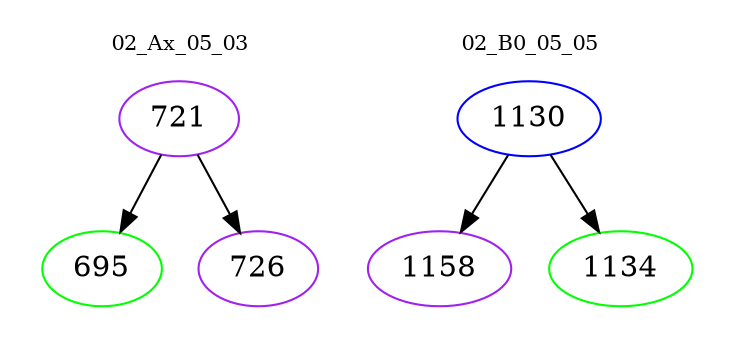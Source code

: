 digraph{
subgraph cluster_0 {
color = white
label = "02_Ax_05_03";
fontsize=10;
T0_721 [label="721", color="purple"]
T0_721 -> T0_695 [color="black"]
T0_695 [label="695", color="green"]
T0_721 -> T0_726 [color="black"]
T0_726 [label="726", color="purple"]
}
subgraph cluster_1 {
color = white
label = "02_B0_05_05";
fontsize=10;
T1_1130 [label="1130", color="blue"]
T1_1130 -> T1_1158 [color="black"]
T1_1158 [label="1158", color="purple"]
T1_1130 -> T1_1134 [color="black"]
T1_1134 [label="1134", color="green"]
}
}
